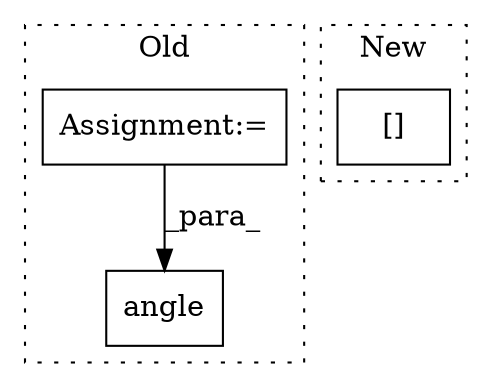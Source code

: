 digraph G {
subgraph cluster0 {
1 [label="angle" a="32" s="1784,1791" l="6,1" shape="box"];
3 [label="Assignment:=" a="7" s="1740" l="1" shape="box"];
label = "Old";
style="dotted";
}
subgraph cluster1 {
2 [label="[]" a="2" s="1850,1994" l="74,2" shape="box"];
label = "New";
style="dotted";
}
3 -> 1 [label="_para_"];
}